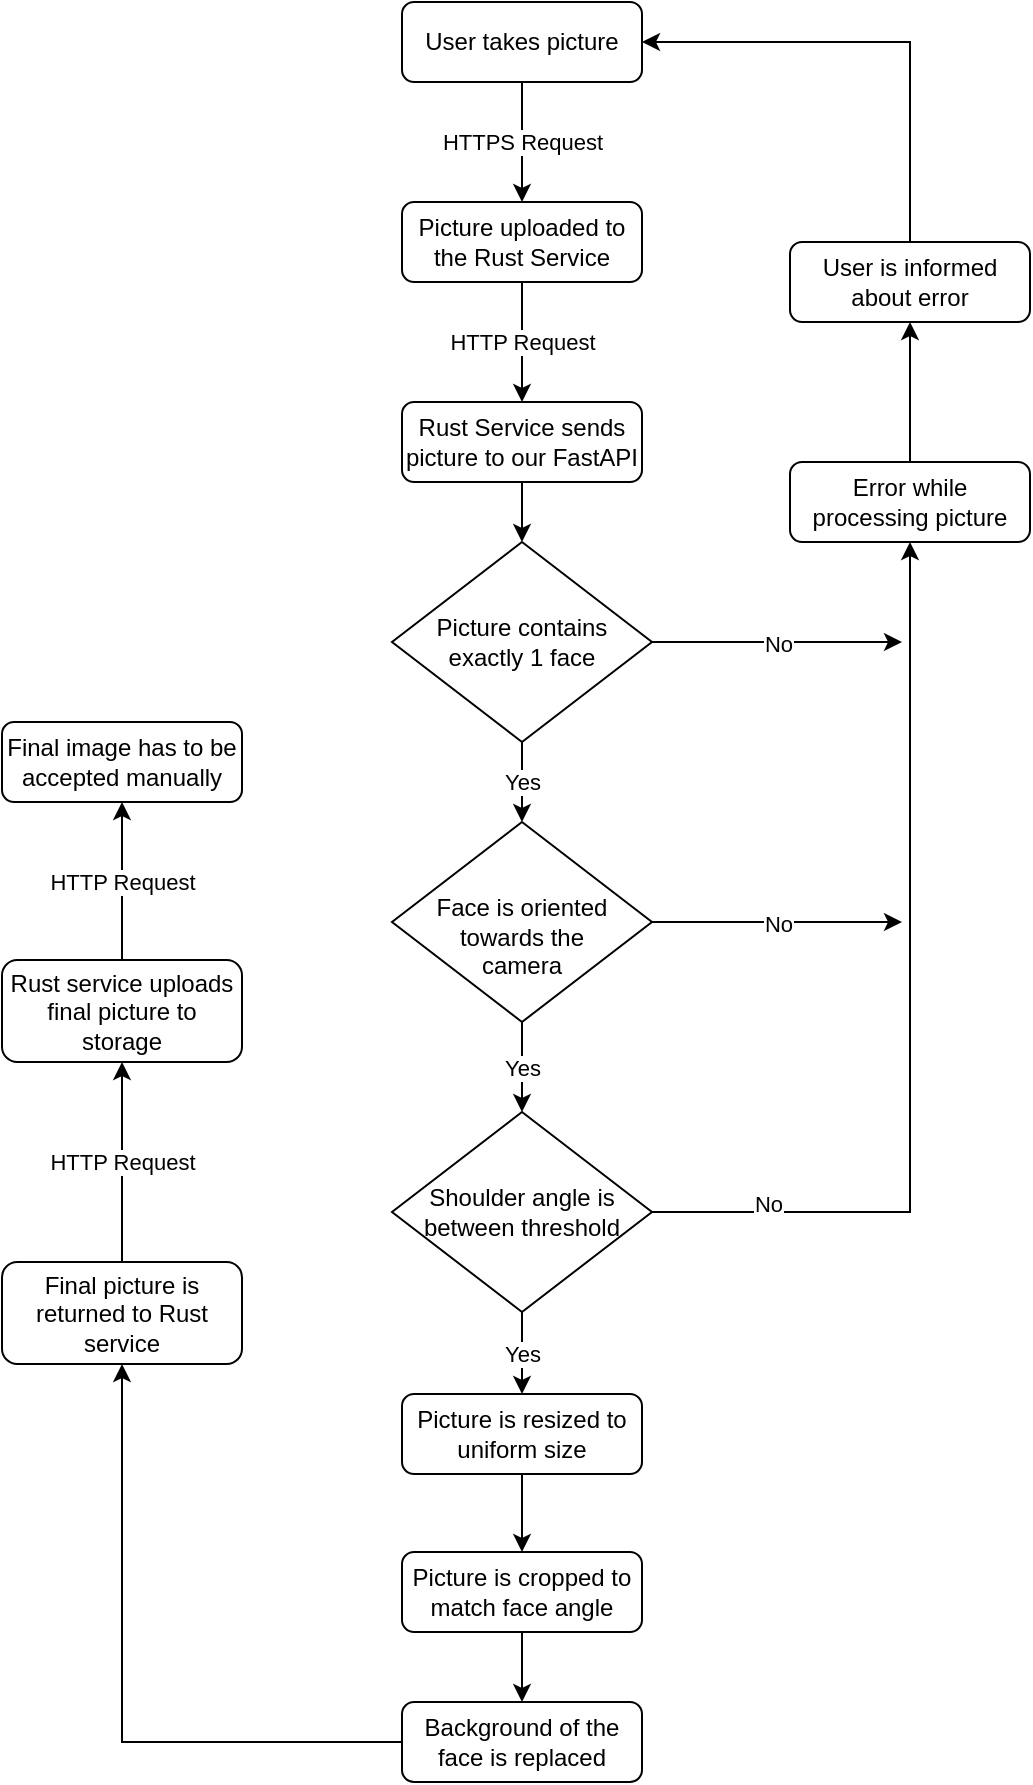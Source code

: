 <mxfile version="22.1.21" type="device">
  <diagram id="C5RBs43oDa-KdzZeNtuy" name="Page-1">
    <mxGraphModel dx="2320" dy="890" grid="1" gridSize="10" guides="1" tooltips="1" connect="1" arrows="1" fold="1" page="1" pageScale="1" pageWidth="827" pageHeight="1169" math="0" shadow="0">
      <root>
        <mxCell id="WIyWlLk6GJQsqaUBKTNV-0" />
        <mxCell id="WIyWlLk6GJQsqaUBKTNV-1" parent="WIyWlLk6GJQsqaUBKTNV-0" />
        <mxCell id="xxs0IswClJvpFGNvmsQc-1" value="HTTPS Request" style="edgeStyle=orthogonalEdgeStyle;rounded=0;orthogonalLoop=1;jettySize=auto;html=1;entryX=0.5;entryY=0;entryDx=0;entryDy=0;" edge="1" parent="WIyWlLk6GJQsqaUBKTNV-1" source="WIyWlLk6GJQsqaUBKTNV-3" target="xxs0IswClJvpFGNvmsQc-0">
          <mxGeometry relative="1" as="geometry" />
        </mxCell>
        <mxCell id="WIyWlLk6GJQsqaUBKTNV-3" value="User takes picture" style="rounded=1;whiteSpace=wrap;html=1;fontSize=12;glass=0;strokeWidth=1;shadow=0;" parent="WIyWlLk6GJQsqaUBKTNV-1" vertex="1">
          <mxGeometry x="160" y="80" width="120" height="40" as="geometry" />
        </mxCell>
        <mxCell id="xxs0IswClJvpFGNvmsQc-3" value="HTTP Request" style="edgeStyle=orthogonalEdgeStyle;rounded=0;orthogonalLoop=1;jettySize=auto;html=1;entryX=0.5;entryY=0;entryDx=0;entryDy=0;" edge="1" parent="WIyWlLk6GJQsqaUBKTNV-1" source="xxs0IswClJvpFGNvmsQc-0" target="xxs0IswClJvpFGNvmsQc-2">
          <mxGeometry relative="1" as="geometry" />
        </mxCell>
        <mxCell id="xxs0IswClJvpFGNvmsQc-0" value="Picture uploaded to the Rust Service" style="rounded=1;whiteSpace=wrap;html=1;fontSize=12;glass=0;strokeWidth=1;shadow=0;" vertex="1" parent="WIyWlLk6GJQsqaUBKTNV-1">
          <mxGeometry x="160" y="180" width="120" height="40" as="geometry" />
        </mxCell>
        <mxCell id="xxs0IswClJvpFGNvmsQc-5" style="edgeStyle=orthogonalEdgeStyle;rounded=0;orthogonalLoop=1;jettySize=auto;html=1;entryX=0.5;entryY=0;entryDx=0;entryDy=0;" edge="1" parent="WIyWlLk6GJQsqaUBKTNV-1" source="xxs0IswClJvpFGNvmsQc-2" target="xxs0IswClJvpFGNvmsQc-4">
          <mxGeometry relative="1" as="geometry" />
        </mxCell>
        <mxCell id="xxs0IswClJvpFGNvmsQc-2" value="Rust Service sends picture to our FastAPI" style="rounded=1;whiteSpace=wrap;html=1;fontSize=12;glass=0;strokeWidth=1;shadow=0;" vertex="1" parent="WIyWlLk6GJQsqaUBKTNV-1">
          <mxGeometry x="160" y="280" width="120" height="40" as="geometry" />
        </mxCell>
        <mxCell id="xxs0IswClJvpFGNvmsQc-13" value="Yes" style="edgeStyle=orthogonalEdgeStyle;rounded=0;orthogonalLoop=1;jettySize=auto;html=1;entryX=0.5;entryY=0;entryDx=0;entryDy=0;" edge="1" parent="WIyWlLk6GJQsqaUBKTNV-1" source="xxs0IswClJvpFGNvmsQc-4" target="xxs0IswClJvpFGNvmsQc-12">
          <mxGeometry relative="1" as="geometry" />
        </mxCell>
        <mxCell id="xxs0IswClJvpFGNvmsQc-33" value="No" style="edgeStyle=orthogonalEdgeStyle;rounded=0;orthogonalLoop=1;jettySize=auto;html=1;" edge="1" parent="WIyWlLk6GJQsqaUBKTNV-1" source="xxs0IswClJvpFGNvmsQc-4">
          <mxGeometry relative="1" as="geometry">
            <mxPoint x="410" y="400" as="targetPoint" />
          </mxGeometry>
        </mxCell>
        <mxCell id="xxs0IswClJvpFGNvmsQc-4" value="Picture contains &lt;br&gt;exactly 1 face" style="rhombus;whiteSpace=wrap;html=1;" vertex="1" parent="WIyWlLk6GJQsqaUBKTNV-1">
          <mxGeometry x="155" y="350" width="130" height="100" as="geometry" />
        </mxCell>
        <mxCell id="xxs0IswClJvpFGNvmsQc-9" style="edgeStyle=orthogonalEdgeStyle;rounded=0;orthogonalLoop=1;jettySize=auto;html=1;entryX=0.5;entryY=1;entryDx=0;entryDy=0;" edge="1" parent="WIyWlLk6GJQsqaUBKTNV-1" source="xxs0IswClJvpFGNvmsQc-6" target="xxs0IswClJvpFGNvmsQc-8">
          <mxGeometry relative="1" as="geometry" />
        </mxCell>
        <mxCell id="xxs0IswClJvpFGNvmsQc-6" value="Error while processing picture" style="rounded=1;whiteSpace=wrap;html=1;fontSize=12;glass=0;strokeWidth=1;shadow=0;" vertex="1" parent="WIyWlLk6GJQsqaUBKTNV-1">
          <mxGeometry x="354" y="310" width="120" height="40" as="geometry" />
        </mxCell>
        <mxCell id="xxs0IswClJvpFGNvmsQc-10" style="edgeStyle=orthogonalEdgeStyle;rounded=0;orthogonalLoop=1;jettySize=auto;html=1;entryX=1;entryY=0.5;entryDx=0;entryDy=0;exitX=0.5;exitY=0;exitDx=0;exitDy=0;" edge="1" parent="WIyWlLk6GJQsqaUBKTNV-1" source="xxs0IswClJvpFGNvmsQc-8" target="WIyWlLk6GJQsqaUBKTNV-3">
          <mxGeometry relative="1" as="geometry">
            <Array as="points">
              <mxPoint x="414" y="100" />
            </Array>
          </mxGeometry>
        </mxCell>
        <mxCell id="xxs0IswClJvpFGNvmsQc-8" value="User is informed about error" style="rounded=1;whiteSpace=wrap;html=1;fontSize=12;glass=0;strokeWidth=1;shadow=0;" vertex="1" parent="WIyWlLk6GJQsqaUBKTNV-1">
          <mxGeometry x="354" y="200" width="120" height="40" as="geometry" />
        </mxCell>
        <mxCell id="xxs0IswClJvpFGNvmsQc-17" value="Yes" style="edgeStyle=orthogonalEdgeStyle;rounded=0;orthogonalLoop=1;jettySize=auto;html=1;" edge="1" parent="WIyWlLk6GJQsqaUBKTNV-1" source="xxs0IswClJvpFGNvmsQc-12" target="xxs0IswClJvpFGNvmsQc-16">
          <mxGeometry relative="1" as="geometry" />
        </mxCell>
        <mxCell id="xxs0IswClJvpFGNvmsQc-32" value="No" style="edgeStyle=orthogonalEdgeStyle;rounded=0;orthogonalLoop=1;jettySize=auto;html=1;" edge="1" parent="WIyWlLk6GJQsqaUBKTNV-1" source="xxs0IswClJvpFGNvmsQc-12">
          <mxGeometry relative="1" as="geometry">
            <mxPoint x="410" y="540.0" as="targetPoint" />
          </mxGeometry>
        </mxCell>
        <mxCell id="xxs0IswClJvpFGNvmsQc-12" value="&lt;br&gt;Face is oriented&lt;br&gt;towards the &lt;br&gt;camera" style="rhombus;whiteSpace=wrap;html=1;" vertex="1" parent="WIyWlLk6GJQsqaUBKTNV-1">
          <mxGeometry x="155" y="490" width="130" height="100" as="geometry" />
        </mxCell>
        <mxCell id="xxs0IswClJvpFGNvmsQc-30" style="edgeStyle=orthogonalEdgeStyle;rounded=0;orthogonalLoop=1;jettySize=auto;html=1;entryX=0.5;entryY=1;entryDx=0;entryDy=0;" edge="1" parent="WIyWlLk6GJQsqaUBKTNV-1" source="xxs0IswClJvpFGNvmsQc-16" target="xxs0IswClJvpFGNvmsQc-6">
          <mxGeometry relative="1" as="geometry" />
        </mxCell>
        <mxCell id="xxs0IswClJvpFGNvmsQc-31" value="No" style="edgeLabel;html=1;align=center;verticalAlign=middle;resizable=0;points=[];" vertex="1" connectable="0" parent="xxs0IswClJvpFGNvmsQc-30">
          <mxGeometry x="-0.837" y="4" relative="1" as="geometry">
            <mxPoint x="20" as="offset" />
          </mxGeometry>
        </mxCell>
        <mxCell id="xxs0IswClJvpFGNvmsQc-34" value="Yes" style="edgeStyle=orthogonalEdgeStyle;rounded=0;orthogonalLoop=1;jettySize=auto;html=1;entryX=0.5;entryY=0;entryDx=0;entryDy=0;" edge="1" parent="WIyWlLk6GJQsqaUBKTNV-1" source="xxs0IswClJvpFGNvmsQc-16" target="xxs0IswClJvpFGNvmsQc-23">
          <mxGeometry relative="1" as="geometry" />
        </mxCell>
        <mxCell id="xxs0IswClJvpFGNvmsQc-16" value="Shoulder angle is between threshold" style="rhombus;whiteSpace=wrap;html=1;" vertex="1" parent="WIyWlLk6GJQsqaUBKTNV-1">
          <mxGeometry x="155" y="635" width="130" height="100" as="geometry" />
        </mxCell>
        <mxCell id="xxs0IswClJvpFGNvmsQc-22" style="edgeStyle=orthogonalEdgeStyle;rounded=0;orthogonalLoop=1;jettySize=auto;html=1;entryX=0.5;entryY=0;entryDx=0;entryDy=0;" edge="1" parent="WIyWlLk6GJQsqaUBKTNV-1" source="xxs0IswClJvpFGNvmsQc-19" target="xxs0IswClJvpFGNvmsQc-21">
          <mxGeometry relative="1" as="geometry" />
        </mxCell>
        <mxCell id="xxs0IswClJvpFGNvmsQc-19" value="Picture is cropped to match face angle" style="rounded=1;whiteSpace=wrap;html=1;fontSize=12;glass=0;strokeWidth=1;shadow=0;" vertex="1" parent="WIyWlLk6GJQsqaUBKTNV-1">
          <mxGeometry x="160" y="855" width="120" height="40" as="geometry" />
        </mxCell>
        <mxCell id="xxs0IswClJvpFGNvmsQc-35" style="edgeStyle=orthogonalEdgeStyle;rounded=0;orthogonalLoop=1;jettySize=auto;html=1;entryX=0.5;entryY=1;entryDx=0;entryDy=0;" edge="1" parent="WIyWlLk6GJQsqaUBKTNV-1" source="xxs0IswClJvpFGNvmsQc-21" target="xxs0IswClJvpFGNvmsQc-27">
          <mxGeometry relative="1" as="geometry" />
        </mxCell>
        <mxCell id="xxs0IswClJvpFGNvmsQc-21" value="Background of the face is replaced" style="rounded=1;whiteSpace=wrap;html=1;fontSize=12;glass=0;strokeWidth=1;shadow=0;" vertex="1" parent="WIyWlLk6GJQsqaUBKTNV-1">
          <mxGeometry x="160" y="930" width="120" height="40" as="geometry" />
        </mxCell>
        <mxCell id="xxs0IswClJvpFGNvmsQc-26" style="edgeStyle=orthogonalEdgeStyle;rounded=0;orthogonalLoop=1;jettySize=auto;html=1;entryX=0.5;entryY=0;entryDx=0;entryDy=0;" edge="1" parent="WIyWlLk6GJQsqaUBKTNV-1" source="xxs0IswClJvpFGNvmsQc-23" target="xxs0IswClJvpFGNvmsQc-19">
          <mxGeometry relative="1" as="geometry" />
        </mxCell>
        <mxCell id="xxs0IswClJvpFGNvmsQc-23" value="Picture is resized to uniform size" style="rounded=1;whiteSpace=wrap;html=1;fontSize=12;glass=0;strokeWidth=1;shadow=0;" vertex="1" parent="WIyWlLk6GJQsqaUBKTNV-1">
          <mxGeometry x="160" y="776" width="120" height="40" as="geometry" />
        </mxCell>
        <mxCell id="xxs0IswClJvpFGNvmsQc-37" value="HTTP Request" style="edgeStyle=orthogonalEdgeStyle;rounded=0;orthogonalLoop=1;jettySize=auto;html=1;" edge="1" parent="WIyWlLk6GJQsqaUBKTNV-1" source="xxs0IswClJvpFGNvmsQc-27" target="xxs0IswClJvpFGNvmsQc-36">
          <mxGeometry relative="1" as="geometry" />
        </mxCell>
        <mxCell id="xxs0IswClJvpFGNvmsQc-27" value="Final picture is returned to Rust service" style="rounded=1;whiteSpace=wrap;html=1;fontSize=12;glass=0;strokeWidth=1;shadow=0;" vertex="1" parent="WIyWlLk6GJQsqaUBKTNV-1">
          <mxGeometry x="-40" y="710" width="120" height="51" as="geometry" />
        </mxCell>
        <mxCell id="xxs0IswClJvpFGNvmsQc-40" value="HTTP Request" style="edgeStyle=orthogonalEdgeStyle;rounded=0;orthogonalLoop=1;jettySize=auto;html=1;entryX=0.5;entryY=1;entryDx=0;entryDy=0;" edge="1" parent="WIyWlLk6GJQsqaUBKTNV-1" source="xxs0IswClJvpFGNvmsQc-36" target="xxs0IswClJvpFGNvmsQc-39">
          <mxGeometry relative="1" as="geometry" />
        </mxCell>
        <mxCell id="xxs0IswClJvpFGNvmsQc-36" value="Rust service uploads final picture to storage" style="rounded=1;whiteSpace=wrap;html=1;fontSize=12;glass=0;strokeWidth=1;shadow=0;" vertex="1" parent="WIyWlLk6GJQsqaUBKTNV-1">
          <mxGeometry x="-40" y="559" width="120" height="51" as="geometry" />
        </mxCell>
        <mxCell id="xxs0IswClJvpFGNvmsQc-39" value="Final image has to be accepted manually" style="rounded=1;whiteSpace=wrap;html=1;fontSize=12;glass=0;strokeWidth=1;shadow=0;" vertex="1" parent="WIyWlLk6GJQsqaUBKTNV-1">
          <mxGeometry x="-40" y="440" width="120" height="40" as="geometry" />
        </mxCell>
      </root>
    </mxGraphModel>
  </diagram>
</mxfile>
